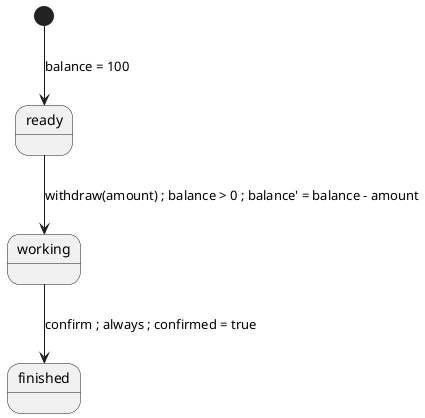 @startuml

state "ready" as s0
state "working" as s1
state "finished" as s2

[*] --> s0 : balance = 100
s0 --> s1 : withdraw(amount) ; balance > 0 ; balance' = balance - amount
s1 --> s2 : confirm ; always ; confirmed = true

@enduml